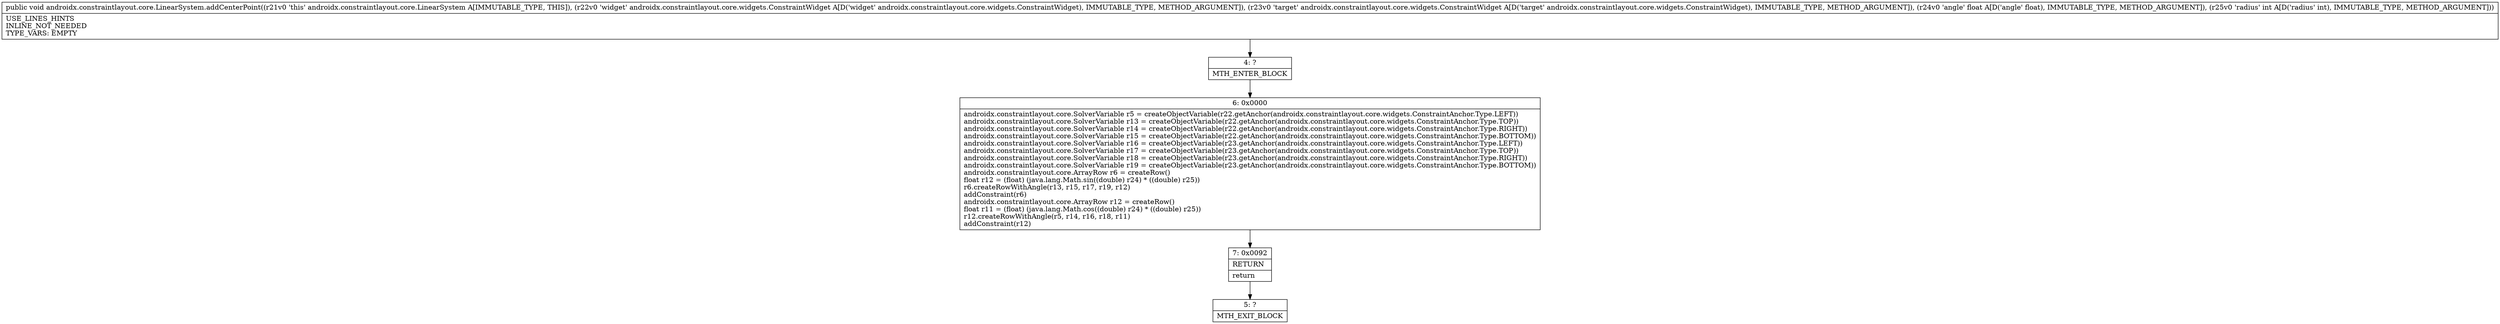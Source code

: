 digraph "CFG forandroidx.constraintlayout.core.LinearSystem.addCenterPoint(Landroidx\/constraintlayout\/core\/widgets\/ConstraintWidget;Landroidx\/constraintlayout\/core\/widgets\/ConstraintWidget;FI)V" {
Node_4 [shape=record,label="{4\:\ ?|MTH_ENTER_BLOCK\l}"];
Node_6 [shape=record,label="{6\:\ 0x0000|androidx.constraintlayout.core.SolverVariable r5 = createObjectVariable(r22.getAnchor(androidx.constraintlayout.core.widgets.ConstraintAnchor.Type.LEFT))\landroidx.constraintlayout.core.SolverVariable r13 = createObjectVariable(r22.getAnchor(androidx.constraintlayout.core.widgets.ConstraintAnchor.Type.TOP))\landroidx.constraintlayout.core.SolverVariable r14 = createObjectVariable(r22.getAnchor(androidx.constraintlayout.core.widgets.ConstraintAnchor.Type.RIGHT))\landroidx.constraintlayout.core.SolverVariable r15 = createObjectVariable(r22.getAnchor(androidx.constraintlayout.core.widgets.ConstraintAnchor.Type.BOTTOM))\landroidx.constraintlayout.core.SolverVariable r16 = createObjectVariable(r23.getAnchor(androidx.constraintlayout.core.widgets.ConstraintAnchor.Type.LEFT))\landroidx.constraintlayout.core.SolverVariable r17 = createObjectVariable(r23.getAnchor(androidx.constraintlayout.core.widgets.ConstraintAnchor.Type.TOP))\landroidx.constraintlayout.core.SolverVariable r18 = createObjectVariable(r23.getAnchor(androidx.constraintlayout.core.widgets.ConstraintAnchor.Type.RIGHT))\landroidx.constraintlayout.core.SolverVariable r19 = createObjectVariable(r23.getAnchor(androidx.constraintlayout.core.widgets.ConstraintAnchor.Type.BOTTOM))\landroidx.constraintlayout.core.ArrayRow r6 = createRow()\lfloat r12 = (float) (java.lang.Math.sin((double) r24) * ((double) r25))\lr6.createRowWithAngle(r13, r15, r17, r19, r12)\laddConstraint(r6)\landroidx.constraintlayout.core.ArrayRow r12 = createRow()\lfloat r11 = (float) (java.lang.Math.cos((double) r24) * ((double) r25))\lr12.createRowWithAngle(r5, r14, r16, r18, r11)\laddConstraint(r12)\l}"];
Node_7 [shape=record,label="{7\:\ 0x0092|RETURN\l|return\l}"];
Node_5 [shape=record,label="{5\:\ ?|MTH_EXIT_BLOCK\l}"];
MethodNode[shape=record,label="{public void androidx.constraintlayout.core.LinearSystem.addCenterPoint((r21v0 'this' androidx.constraintlayout.core.LinearSystem A[IMMUTABLE_TYPE, THIS]), (r22v0 'widget' androidx.constraintlayout.core.widgets.ConstraintWidget A[D('widget' androidx.constraintlayout.core.widgets.ConstraintWidget), IMMUTABLE_TYPE, METHOD_ARGUMENT]), (r23v0 'target' androidx.constraintlayout.core.widgets.ConstraintWidget A[D('target' androidx.constraintlayout.core.widgets.ConstraintWidget), IMMUTABLE_TYPE, METHOD_ARGUMENT]), (r24v0 'angle' float A[D('angle' float), IMMUTABLE_TYPE, METHOD_ARGUMENT]), (r25v0 'radius' int A[D('radius' int), IMMUTABLE_TYPE, METHOD_ARGUMENT]))  | USE_LINES_HINTS\lINLINE_NOT_NEEDED\lTYPE_VARS: EMPTY\l}"];
MethodNode -> Node_4;Node_4 -> Node_6;
Node_6 -> Node_7;
Node_7 -> Node_5;
}

